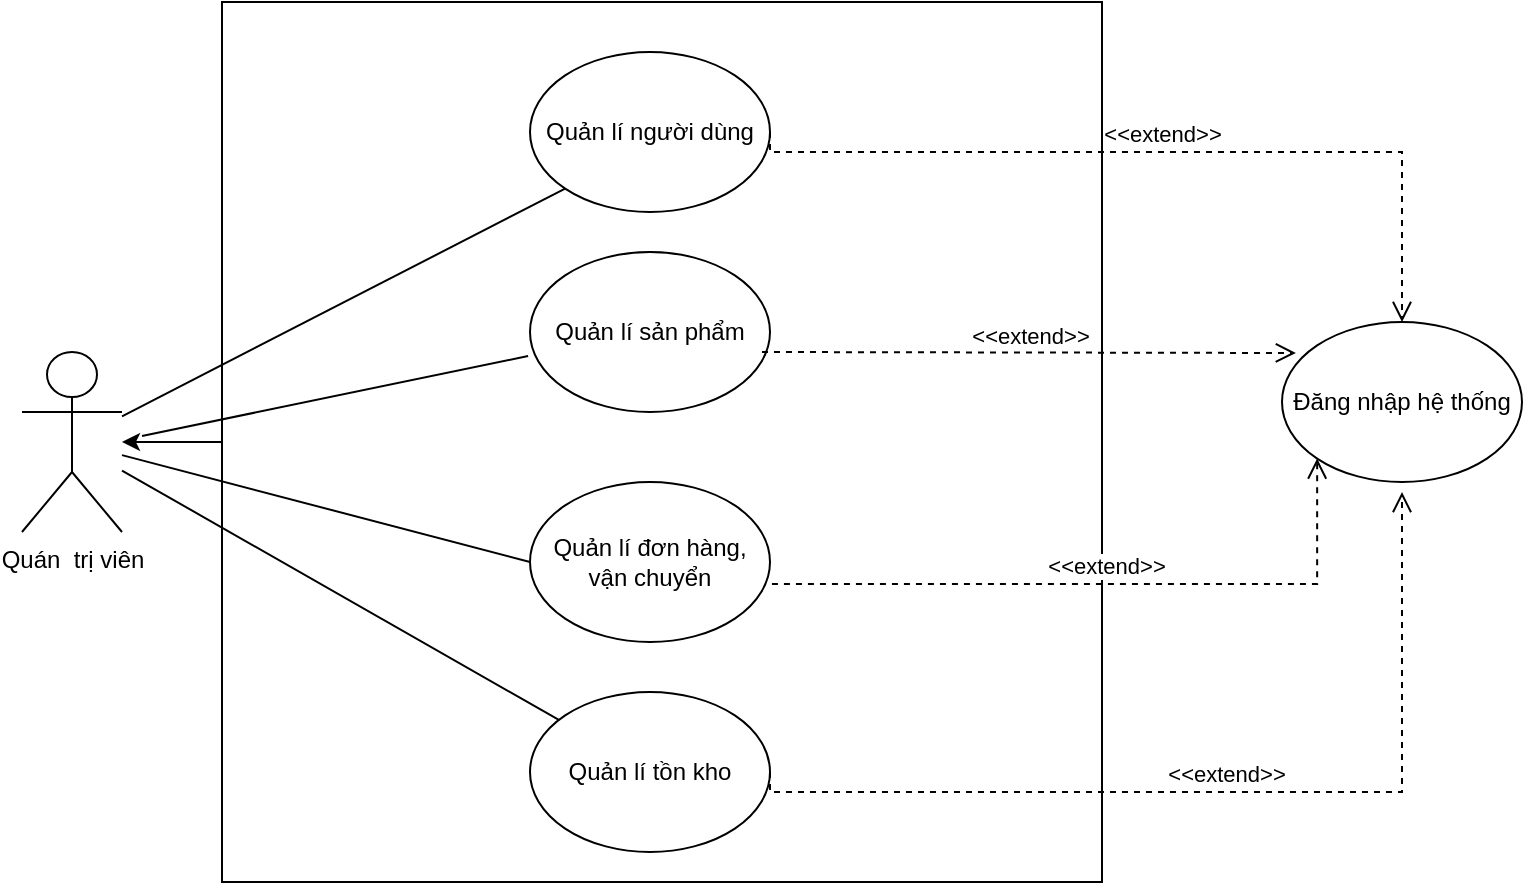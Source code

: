 <mxfile version="20.8.23" type="github">
  <diagram name="Trang-1" id="rQNePx-MQKR96wdazqCg">
    <mxGraphModel dx="1114" dy="584" grid="1" gridSize="10" guides="1" tooltips="1" connect="1" arrows="1" fold="1" page="1" pageScale="1" pageWidth="827" pageHeight="1169" math="0" shadow="0">
      <root>
        <mxCell id="0" />
        <mxCell id="1" parent="0" />
        <mxCell id="0BREnOfS-ZAUlYOvI6JY-1" value="Quán&amp;nbsp; trị viên" style="shape=umlActor;verticalLabelPosition=bottom;verticalAlign=top;html=1;outlineConnect=0;" vertex="1" parent="1">
          <mxGeometry x="40" y="200" width="50" height="90" as="geometry" />
        </mxCell>
        <mxCell id="0BREnOfS-ZAUlYOvI6JY-30" value="" style="edgeStyle=orthogonalEdgeStyle;rounded=0;orthogonalLoop=1;jettySize=auto;html=1;" edge="1" parent="1" source="0BREnOfS-ZAUlYOvI6JY-2" target="0BREnOfS-ZAUlYOvI6JY-1">
          <mxGeometry relative="1" as="geometry" />
        </mxCell>
        <mxCell id="0BREnOfS-ZAUlYOvI6JY-2" value="" style="whiteSpace=wrap;html=1;aspect=fixed;" vertex="1" parent="1">
          <mxGeometry x="140" y="25" width="440" height="440" as="geometry" />
        </mxCell>
        <mxCell id="0BREnOfS-ZAUlYOvI6JY-4" value="Quản lí người dùng" style="ellipse;whiteSpace=wrap;html=1;" vertex="1" parent="1">
          <mxGeometry x="294" y="50" width="120" height="80" as="geometry" />
        </mxCell>
        <mxCell id="0BREnOfS-ZAUlYOvI6JY-7" value="Quản lí đơn hàng, vận chuyển" style="ellipse;whiteSpace=wrap;html=1;" vertex="1" parent="1">
          <mxGeometry x="294" y="265" width="120" height="80" as="geometry" />
        </mxCell>
        <mxCell id="0BREnOfS-ZAUlYOvI6JY-8" value="Quản lí tồn kho" style="ellipse;whiteSpace=wrap;html=1;" vertex="1" parent="1">
          <mxGeometry x="294" y="370" width="120" height="80" as="geometry" />
        </mxCell>
        <mxCell id="0BREnOfS-ZAUlYOvI6JY-9" value="Quản lí sản phẩm" style="ellipse;whiteSpace=wrap;html=1;" vertex="1" parent="1">
          <mxGeometry x="294" y="150" width="120" height="80" as="geometry" />
        </mxCell>
        <mxCell id="0BREnOfS-ZAUlYOvI6JY-13" value="Đăng nhập hệ thống" style="ellipse;whiteSpace=wrap;html=1;" vertex="1" parent="1">
          <mxGeometry x="670" y="185" width="120" height="80" as="geometry" />
        </mxCell>
        <mxCell id="0BREnOfS-ZAUlYOvI6JY-19" value="&amp;lt;&amp;lt;extend&amp;gt;&amp;gt;" style="html=1;verticalAlign=bottom;endArrow=open;dashed=1;endSize=8;edgeStyle=elbowEdgeStyle;elbow=vertical;curved=0;rounded=0;entryX=0.5;entryY=0;entryDx=0;entryDy=0;exitX=1;exitY=0.5;exitDx=0;exitDy=0;" edge="1" parent="1" source="0BREnOfS-ZAUlYOvI6JY-4" target="0BREnOfS-ZAUlYOvI6JY-13">
          <mxGeometry relative="1" as="geometry">
            <mxPoint x="450" y="170" as="sourcePoint" />
            <mxPoint x="370" y="170" as="targetPoint" />
            <Array as="points">
              <mxPoint x="480" y="100" />
            </Array>
          </mxGeometry>
        </mxCell>
        <mxCell id="0BREnOfS-ZAUlYOvI6JY-20" value="&amp;lt;&amp;lt;extend&amp;gt;&amp;gt;" style="html=1;verticalAlign=bottom;endArrow=open;dashed=1;endSize=8;edgeStyle=elbowEdgeStyle;elbow=vertical;curved=0;rounded=0;entryX=0.058;entryY=0.2;entryDx=0;entryDy=0;entryPerimeter=0;" edge="1" parent="1" target="0BREnOfS-ZAUlYOvI6JY-13">
          <mxGeometry relative="1" as="geometry">
            <mxPoint x="410" y="200" as="sourcePoint" />
            <mxPoint x="590" y="210" as="targetPoint" />
            <Array as="points" />
          </mxGeometry>
        </mxCell>
        <mxCell id="0BREnOfS-ZAUlYOvI6JY-22" value="&amp;lt;&amp;lt;extend&amp;gt;&amp;gt;" style="html=1;verticalAlign=bottom;endArrow=open;dashed=1;endSize=8;edgeStyle=elbowEdgeStyle;elbow=vertical;curved=0;rounded=0;entryX=0;entryY=1;entryDx=0;entryDy=0;exitX=1.008;exitY=0.638;exitDx=0;exitDy=0;exitPerimeter=0;" edge="1" parent="1" source="0BREnOfS-ZAUlYOvI6JY-7" target="0BREnOfS-ZAUlYOvI6JY-13">
          <mxGeometry relative="1" as="geometry">
            <mxPoint x="420" y="310" as="sourcePoint" />
            <mxPoint x="687" y="311" as="targetPoint" />
            <Array as="points">
              <mxPoint x="630" y="316" />
            </Array>
          </mxGeometry>
        </mxCell>
        <mxCell id="0BREnOfS-ZAUlYOvI6JY-23" value="&amp;lt;&amp;lt;extend&amp;gt;&amp;gt;" style="html=1;verticalAlign=bottom;endArrow=open;dashed=1;endSize=8;edgeStyle=elbowEdgeStyle;elbow=vertical;curved=0;rounded=0;exitX=1;exitY=0.5;exitDx=0;exitDy=0;" edge="1" parent="1" source="0BREnOfS-ZAUlYOvI6JY-8">
          <mxGeometry relative="1" as="geometry">
            <mxPoint x="430" y="220" as="sourcePoint" />
            <mxPoint x="730" y="270" as="targetPoint" />
            <Array as="points">
              <mxPoint x="410" y="420" />
            </Array>
          </mxGeometry>
        </mxCell>
        <mxCell id="0BREnOfS-ZAUlYOvI6JY-25" value="" style="endArrow=none;html=1;rounded=0;entryX=0;entryY=1;entryDx=0;entryDy=0;" edge="1" parent="1" source="0BREnOfS-ZAUlYOvI6JY-1" target="0BREnOfS-ZAUlYOvI6JY-4">
          <mxGeometry width="50" height="50" relative="1" as="geometry">
            <mxPoint x="390" y="300" as="sourcePoint" />
            <mxPoint x="440" y="250" as="targetPoint" />
          </mxGeometry>
        </mxCell>
        <mxCell id="0BREnOfS-ZAUlYOvI6JY-26" value="" style="endArrow=none;html=1;rounded=0;entryX=-0.008;entryY=0.65;entryDx=0;entryDy=0;entryPerimeter=0;" edge="1" parent="1" target="0BREnOfS-ZAUlYOvI6JY-9">
          <mxGeometry width="50" height="50" relative="1" as="geometry">
            <mxPoint x="100" y="242" as="sourcePoint" />
            <mxPoint x="322" y="128" as="targetPoint" />
          </mxGeometry>
        </mxCell>
        <mxCell id="0BREnOfS-ZAUlYOvI6JY-27" value="" style="endArrow=none;html=1;rounded=0;entryX=0;entryY=0.5;entryDx=0;entryDy=0;" edge="1" parent="1" source="0BREnOfS-ZAUlYOvI6JY-1" target="0BREnOfS-ZAUlYOvI6JY-7">
          <mxGeometry width="50" height="50" relative="1" as="geometry">
            <mxPoint x="110" y="252" as="sourcePoint" />
            <mxPoint x="332" y="138" as="targetPoint" />
          </mxGeometry>
        </mxCell>
        <mxCell id="0BREnOfS-ZAUlYOvI6JY-29" value="" style="endArrow=none;html=1;rounded=0;" edge="1" parent="1" source="0BREnOfS-ZAUlYOvI6JY-1" target="0BREnOfS-ZAUlYOvI6JY-8">
          <mxGeometry width="50" height="50" relative="1" as="geometry">
            <mxPoint x="390" y="300" as="sourcePoint" />
            <mxPoint x="440" y="250" as="targetPoint" />
          </mxGeometry>
        </mxCell>
      </root>
    </mxGraphModel>
  </diagram>
</mxfile>
